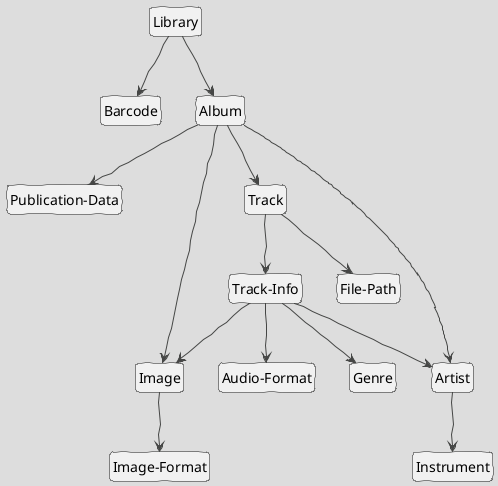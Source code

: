 @startuml
  !theme toy
  hide empty members
  hide circle

skinparam handwritten true

class "Library" as n0
class "Barcode" as n1
class "Album" as n2
class "Publication-Data" as n3
class "Image" as n4
class "Image-Format" as n5
class "Artist" as n6
class "Instrument" as n7
class "Track" as n8
class "Track-Info" as n9
class "Audio-Format" as n10
class "Genre" as n11
class "File-Path" as n12

  n0  -->  n1 
  n0  -->  n2 
  n2  -->  n6 
  n2  -->  n3 
  n2  -->  n8 
  n2  -->  n4 
  n4  -->  n5 
  n6  -->  n7 
  n8  -->  n12
  n8  -->  n9 
  n9  -->  n10
  n9  -->  n6 
  n9  -->  n4 
  n9  -->  n11

@enduml